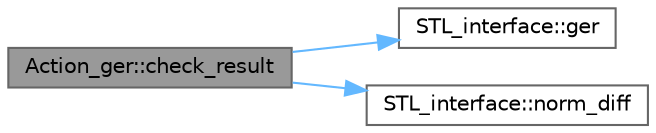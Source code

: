 digraph "Action_ger::check_result"
{
 // LATEX_PDF_SIZE
  bgcolor="transparent";
  edge [fontname=Helvetica,fontsize=10,labelfontname=Helvetica,labelfontsize=10];
  node [fontname=Helvetica,fontsize=10,shape=box,height=0.2,width=0.4];
  rankdir="LR";
  Node1 [id="Node000001",label="Action_ger::check_result",height=0.2,width=0.4,color="gray40", fillcolor="grey60", style="filled", fontcolor="black",tooltip=" "];
  Node1 -> Node2 [id="edge1_Node000001_Node000002",color="steelblue1",style="solid",tooltip=" "];
  Node2 [id="Node000002",label="STL_interface::ger",height=0.2,width=0.4,color="grey40", fillcolor="white", style="filled",URL="$class_s_t_l__interface.html#aa8f762ed88dace8bce9b69fc931df160",tooltip=" "];
  Node1 -> Node3 [id="edge2_Node000001_Node000003",color="steelblue1",style="solid",tooltip=" "];
  Node3 [id="Node000003",label="STL_interface::norm_diff",height=0.2,width=0.4,color="grey40", fillcolor="white", style="filled",URL="$class_s_t_l__interface.html#ae22df884fd2657f82119665d11ba07e4",tooltip=" "];
}
